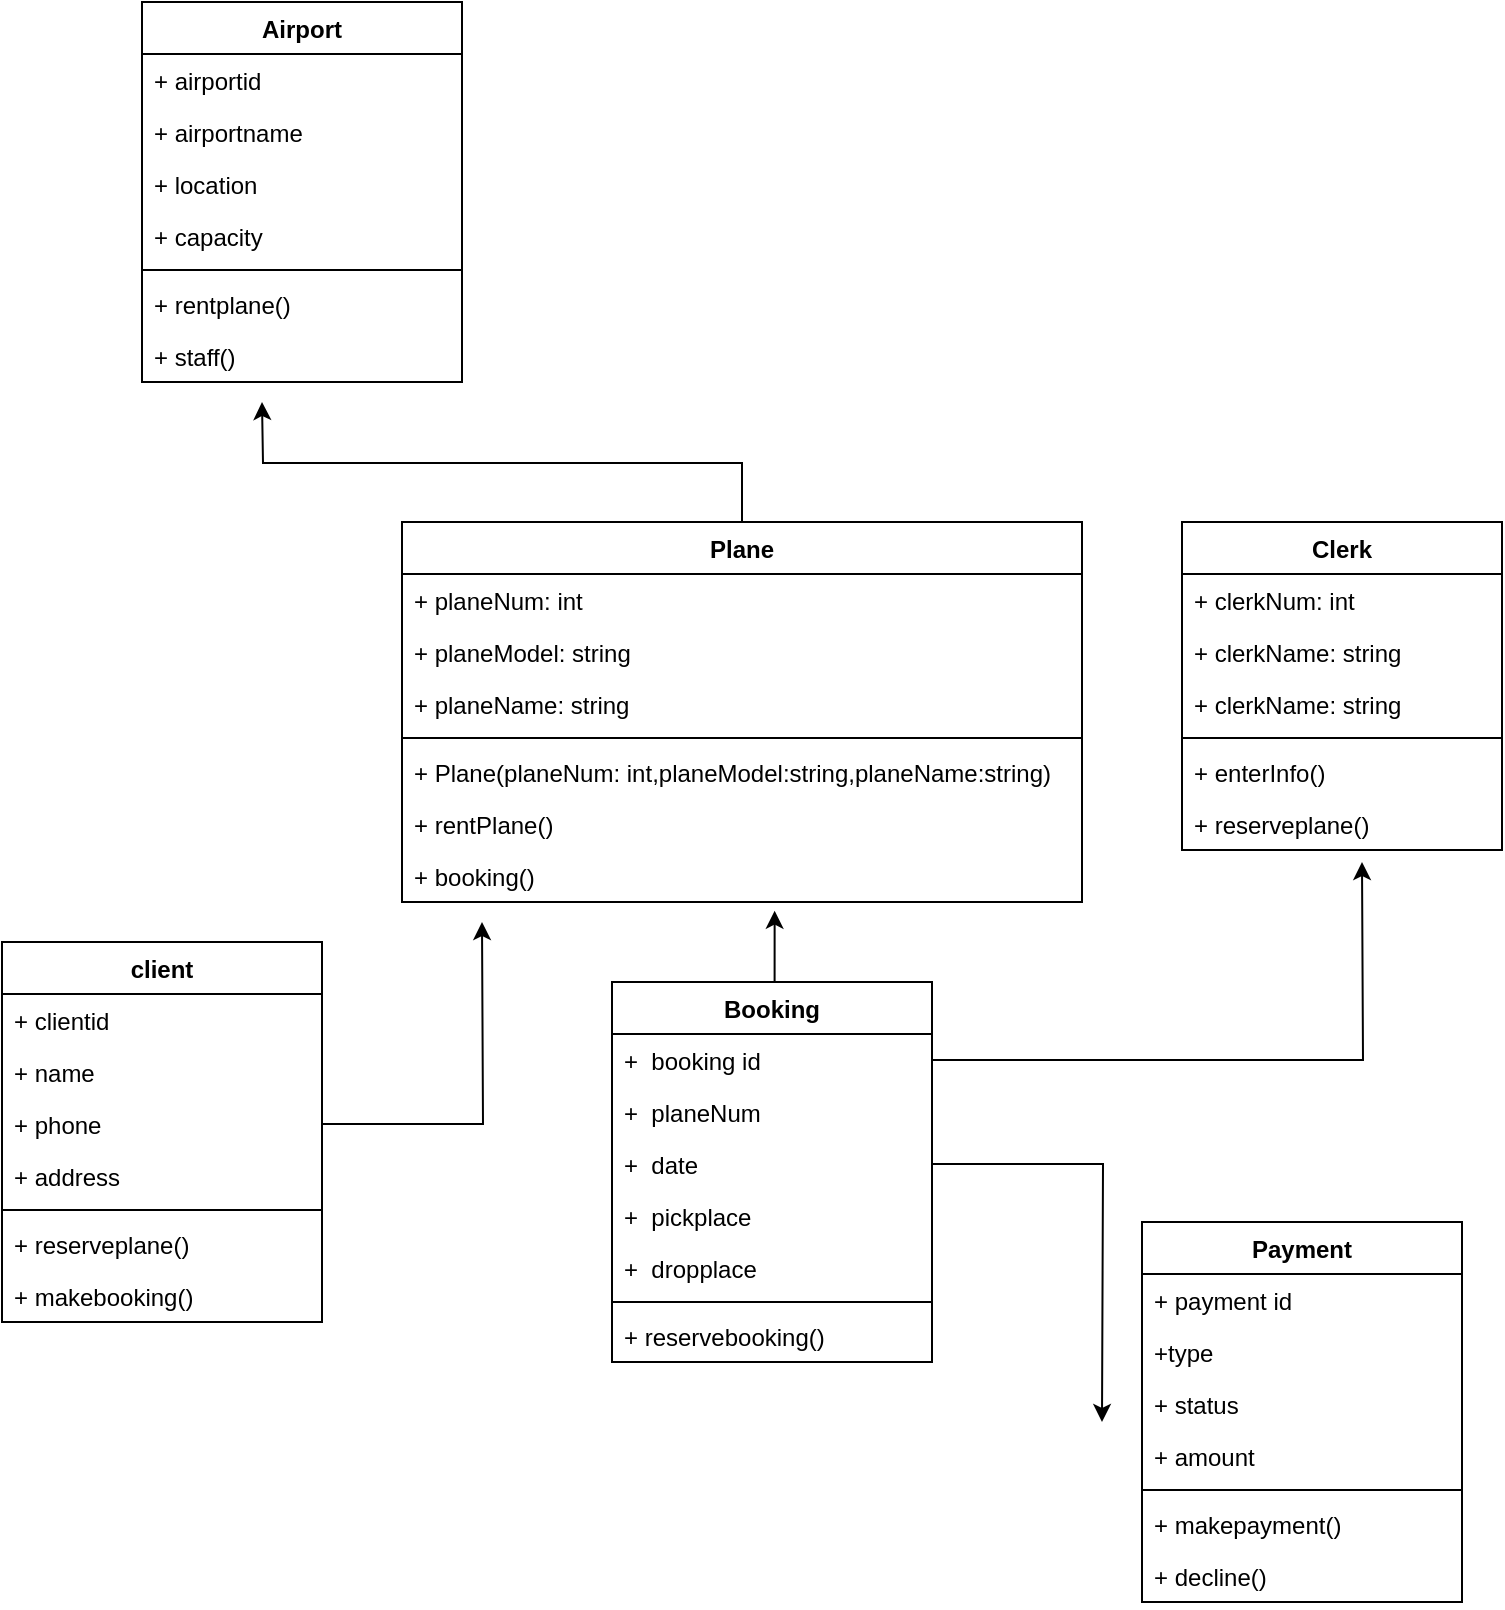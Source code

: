 <mxfile version="20.0.1" type="device"><diagram name="Page-1" id="c4acf3e9-155e-7222-9cf6-157b1a14988f"><mxGraphModel dx="679" dy="1045" grid="1" gridSize="10" guides="1" tooltips="1" connect="1" arrows="1" fold="1" page="1" pageScale="1" pageWidth="850" pageHeight="1100" background="none" math="0" shadow="0"><root><mxCell id="0"/><mxCell id="1" parent="0"/><mxCell id="_ePGCmJLzT0G2A_kLVQf-80" style="edgeStyle=orthogonalEdgeStyle;rounded=0;orthogonalLoop=1;jettySize=auto;html=1;exitX=0.5;exitY=0;exitDx=0;exitDy=0;" edge="1" parent="1" source="_ePGCmJLzT0G2A_kLVQf-31"><mxGeometry relative="1" as="geometry"><mxPoint x="170" y="250" as="targetPoint"/></mxGeometry></mxCell><mxCell id="_ePGCmJLzT0G2A_kLVQf-31" value="Plane" style="swimlane;fontStyle=1;align=center;verticalAlign=top;childLayout=stackLayout;horizontal=1;startSize=26;horizontalStack=0;resizeParent=1;resizeParentMax=0;resizeLast=0;collapsible=1;marginBottom=0;" vertex="1" parent="1"><mxGeometry x="240" y="310" width="340" height="190" as="geometry"/></mxCell><mxCell id="_ePGCmJLzT0G2A_kLVQf-32" value="+ planeNum: int" style="text;strokeColor=none;fillColor=none;align=left;verticalAlign=top;spacingLeft=4;spacingRight=4;overflow=hidden;rotatable=0;points=[[0,0.5],[1,0.5]];portConstraint=eastwest;" vertex="1" parent="_ePGCmJLzT0G2A_kLVQf-31"><mxGeometry y="26" width="340" height="26" as="geometry"/></mxCell><mxCell id="_ePGCmJLzT0G2A_kLVQf-35" value="+ planeModel: string" style="text;strokeColor=none;fillColor=none;align=left;verticalAlign=top;spacingLeft=4;spacingRight=4;overflow=hidden;rotatable=0;points=[[0,0.5],[1,0.5]];portConstraint=eastwest;" vertex="1" parent="_ePGCmJLzT0G2A_kLVQf-31"><mxGeometry y="52" width="340" height="26" as="geometry"/></mxCell><mxCell id="_ePGCmJLzT0G2A_kLVQf-36" value="+ planeName: string" style="text;strokeColor=none;fillColor=none;align=left;verticalAlign=top;spacingLeft=4;spacingRight=4;overflow=hidden;rotatable=0;points=[[0,0.5],[1,0.5]];portConstraint=eastwest;" vertex="1" parent="_ePGCmJLzT0G2A_kLVQf-31"><mxGeometry y="78" width="340" height="26" as="geometry"/></mxCell><mxCell id="_ePGCmJLzT0G2A_kLVQf-33" value="" style="line;strokeWidth=1;fillColor=none;align=left;verticalAlign=middle;spacingTop=-1;spacingLeft=3;spacingRight=3;rotatable=0;labelPosition=right;points=[];portConstraint=eastwest;" vertex="1" parent="_ePGCmJLzT0G2A_kLVQf-31"><mxGeometry y="104" width="340" height="8" as="geometry"/></mxCell><mxCell id="_ePGCmJLzT0G2A_kLVQf-34" value="+ Plane(planeNum: int,planeModel:string,planeName:string)" style="text;strokeColor=none;fillColor=none;align=left;verticalAlign=top;spacingLeft=4;spacingRight=4;overflow=hidden;rotatable=0;points=[[0,0.5],[1,0.5]];portConstraint=eastwest;" vertex="1" parent="_ePGCmJLzT0G2A_kLVQf-31"><mxGeometry y="112" width="340" height="26" as="geometry"/></mxCell><mxCell id="_ePGCmJLzT0G2A_kLVQf-37" value="+ rentPlane()" style="text;strokeColor=none;fillColor=none;align=left;verticalAlign=top;spacingLeft=4;spacingRight=4;overflow=hidden;rotatable=0;points=[[0,0.5],[1,0.5]];portConstraint=eastwest;" vertex="1" parent="_ePGCmJLzT0G2A_kLVQf-31"><mxGeometry y="138" width="340" height="26" as="geometry"/></mxCell><mxCell id="_ePGCmJLzT0G2A_kLVQf-44" value="+ booking()" style="text;strokeColor=none;fillColor=none;align=left;verticalAlign=top;spacingLeft=4;spacingRight=4;overflow=hidden;rotatable=0;points=[[0,0.5],[1,0.5]];portConstraint=eastwest;" vertex="1" parent="_ePGCmJLzT0G2A_kLVQf-31"><mxGeometry y="164" width="340" height="26" as="geometry"/></mxCell><mxCell id="_ePGCmJLzT0G2A_kLVQf-38" value="Clerk" style="swimlane;fontStyle=1;align=center;verticalAlign=top;childLayout=stackLayout;horizontal=1;startSize=26;horizontalStack=0;resizeParent=1;resizeParentMax=0;resizeLast=0;collapsible=1;marginBottom=0;" vertex="1" parent="1"><mxGeometry x="630" y="310" width="160" height="164" as="geometry"/></mxCell><mxCell id="_ePGCmJLzT0G2A_kLVQf-39" value="+ clerkNum: int" style="text;strokeColor=none;fillColor=none;align=left;verticalAlign=top;spacingLeft=4;spacingRight=4;overflow=hidden;rotatable=0;points=[[0,0.5],[1,0.5]];portConstraint=eastwest;" vertex="1" parent="_ePGCmJLzT0G2A_kLVQf-38"><mxGeometry y="26" width="160" height="26" as="geometry"/></mxCell><mxCell id="_ePGCmJLzT0G2A_kLVQf-42" value="+ clerkName: string" style="text;strokeColor=none;fillColor=none;align=left;verticalAlign=top;spacingLeft=4;spacingRight=4;overflow=hidden;rotatable=0;points=[[0,0.5],[1,0.5]];portConstraint=eastwest;" vertex="1" parent="_ePGCmJLzT0G2A_kLVQf-38"><mxGeometry y="52" width="160" height="26" as="geometry"/></mxCell><mxCell id="_ePGCmJLzT0G2A_kLVQf-43" value="+ clerkName: string" style="text;strokeColor=none;fillColor=none;align=left;verticalAlign=top;spacingLeft=4;spacingRight=4;overflow=hidden;rotatable=0;points=[[0,0.5],[1,0.5]];portConstraint=eastwest;" vertex="1" parent="_ePGCmJLzT0G2A_kLVQf-38"><mxGeometry y="78" width="160" height="26" as="geometry"/></mxCell><mxCell id="_ePGCmJLzT0G2A_kLVQf-40" value="" style="line;strokeWidth=1;fillColor=none;align=left;verticalAlign=middle;spacingTop=-1;spacingLeft=3;spacingRight=3;rotatable=0;labelPosition=right;points=[];portConstraint=eastwest;" vertex="1" parent="_ePGCmJLzT0G2A_kLVQf-38"><mxGeometry y="104" width="160" height="8" as="geometry"/></mxCell><mxCell id="_ePGCmJLzT0G2A_kLVQf-41" value="+ enterInfo()" style="text;strokeColor=none;fillColor=none;align=left;verticalAlign=top;spacingLeft=4;spacingRight=4;overflow=hidden;rotatable=0;points=[[0,0.5],[1,0.5]];portConstraint=eastwest;" vertex="1" parent="_ePGCmJLzT0G2A_kLVQf-38"><mxGeometry y="112" width="160" height="26" as="geometry"/></mxCell><mxCell id="_ePGCmJLzT0G2A_kLVQf-45" value="+ reserveplane()" style="text;strokeColor=none;fillColor=none;align=left;verticalAlign=top;spacingLeft=4;spacingRight=4;overflow=hidden;rotatable=0;points=[[0,0.5],[1,0.5]];portConstraint=eastwest;" vertex="1" parent="_ePGCmJLzT0G2A_kLVQf-38"><mxGeometry y="138" width="160" height="26" as="geometry"/></mxCell><mxCell id="_ePGCmJLzT0G2A_kLVQf-82" style="edgeStyle=orthogonalEdgeStyle;rounded=0;orthogonalLoop=1;jettySize=auto;html=1;exitX=0.5;exitY=0;exitDx=0;exitDy=0;entryX=0.548;entryY=1.167;entryDx=0;entryDy=0;entryPerimeter=0;" edge="1" parent="1" source="_ePGCmJLzT0G2A_kLVQf-47" target="_ePGCmJLzT0G2A_kLVQf-44"><mxGeometry relative="1" as="geometry"><mxPoint x="425" y="520" as="targetPoint"/></mxGeometry></mxCell><mxCell id="_ePGCmJLzT0G2A_kLVQf-47" value="Booking" style="swimlane;fontStyle=1;align=center;verticalAlign=top;childLayout=stackLayout;horizontal=1;startSize=26;horizontalStack=0;resizeParent=1;resizeParentMax=0;resizeLast=0;collapsible=1;marginBottom=0;" vertex="1" parent="1"><mxGeometry x="345" y="540" width="160" height="190" as="geometry"/></mxCell><mxCell id="_ePGCmJLzT0G2A_kLVQf-48" value="+  booking id" style="text;strokeColor=none;fillColor=none;align=left;verticalAlign=top;spacingLeft=4;spacingRight=4;overflow=hidden;rotatable=0;points=[[0,0.5],[1,0.5]];portConstraint=eastwest;" vertex="1" parent="_ePGCmJLzT0G2A_kLVQf-47"><mxGeometry y="26" width="160" height="26" as="geometry"/></mxCell><mxCell id="_ePGCmJLzT0G2A_kLVQf-51" value="+  planeNum" style="text;strokeColor=none;fillColor=none;align=left;verticalAlign=top;spacingLeft=4;spacingRight=4;overflow=hidden;rotatable=0;points=[[0,0.5],[1,0.5]];portConstraint=eastwest;" vertex="1" parent="_ePGCmJLzT0G2A_kLVQf-47"><mxGeometry y="52" width="160" height="26" as="geometry"/></mxCell><mxCell id="_ePGCmJLzT0G2A_kLVQf-52" value="+  date" style="text;strokeColor=none;fillColor=none;align=left;verticalAlign=top;spacingLeft=4;spacingRight=4;overflow=hidden;rotatable=0;points=[[0,0.5],[1,0.5]];portConstraint=eastwest;" vertex="1" parent="_ePGCmJLzT0G2A_kLVQf-47"><mxGeometry y="78" width="160" height="26" as="geometry"/></mxCell><mxCell id="_ePGCmJLzT0G2A_kLVQf-53" value="+  pickplace" style="text;strokeColor=none;fillColor=none;align=left;verticalAlign=top;spacingLeft=4;spacingRight=4;overflow=hidden;rotatable=0;points=[[0,0.5],[1,0.5]];portConstraint=eastwest;" vertex="1" parent="_ePGCmJLzT0G2A_kLVQf-47"><mxGeometry y="104" width="160" height="26" as="geometry"/></mxCell><mxCell id="_ePGCmJLzT0G2A_kLVQf-54" value="+  dropplace" style="text;strokeColor=none;fillColor=none;align=left;verticalAlign=top;spacingLeft=4;spacingRight=4;overflow=hidden;rotatable=0;points=[[0,0.5],[1,0.5]];portConstraint=eastwest;" vertex="1" parent="_ePGCmJLzT0G2A_kLVQf-47"><mxGeometry y="130" width="160" height="26" as="geometry"/></mxCell><mxCell id="_ePGCmJLzT0G2A_kLVQf-49" value="" style="line;strokeWidth=1;fillColor=none;align=left;verticalAlign=middle;spacingTop=-1;spacingLeft=3;spacingRight=3;rotatable=0;labelPosition=right;points=[];portConstraint=eastwest;" vertex="1" parent="_ePGCmJLzT0G2A_kLVQf-47"><mxGeometry y="156" width="160" height="8" as="geometry"/></mxCell><mxCell id="_ePGCmJLzT0G2A_kLVQf-50" value="+ reservebooking()" style="text;strokeColor=none;fillColor=none;align=left;verticalAlign=top;spacingLeft=4;spacingRight=4;overflow=hidden;rotatable=0;points=[[0,0.5],[1,0.5]];portConstraint=eastwest;" vertex="1" parent="_ePGCmJLzT0G2A_kLVQf-47"><mxGeometry y="164" width="160" height="26" as="geometry"/></mxCell><mxCell id="_ePGCmJLzT0G2A_kLVQf-55" value="client" style="swimlane;fontStyle=1;align=center;verticalAlign=top;childLayout=stackLayout;horizontal=1;startSize=26;horizontalStack=0;resizeParent=1;resizeParentMax=0;resizeLast=0;collapsible=1;marginBottom=0;" vertex="1" parent="1"><mxGeometry x="40" y="520" width="160" height="190" as="geometry"/></mxCell><mxCell id="_ePGCmJLzT0G2A_kLVQf-56" value="+ clientid" style="text;strokeColor=none;fillColor=none;align=left;verticalAlign=top;spacingLeft=4;spacingRight=4;overflow=hidden;rotatable=0;points=[[0,0.5],[1,0.5]];portConstraint=eastwest;" vertex="1" parent="_ePGCmJLzT0G2A_kLVQf-55"><mxGeometry y="26" width="160" height="26" as="geometry"/></mxCell><mxCell id="_ePGCmJLzT0G2A_kLVQf-59" value="+ name" style="text;strokeColor=none;fillColor=none;align=left;verticalAlign=top;spacingLeft=4;spacingRight=4;overflow=hidden;rotatable=0;points=[[0,0.5],[1,0.5]];portConstraint=eastwest;" vertex="1" parent="_ePGCmJLzT0G2A_kLVQf-55"><mxGeometry y="52" width="160" height="26" as="geometry"/></mxCell><mxCell id="_ePGCmJLzT0G2A_kLVQf-60" value="+ phone" style="text;strokeColor=none;fillColor=none;align=left;verticalAlign=top;spacingLeft=4;spacingRight=4;overflow=hidden;rotatable=0;points=[[0,0.5],[1,0.5]];portConstraint=eastwest;" vertex="1" parent="_ePGCmJLzT0G2A_kLVQf-55"><mxGeometry y="78" width="160" height="26" as="geometry"/></mxCell><mxCell id="_ePGCmJLzT0G2A_kLVQf-61" value="+ address" style="text;strokeColor=none;fillColor=none;align=left;verticalAlign=top;spacingLeft=4;spacingRight=4;overflow=hidden;rotatable=0;points=[[0,0.5],[1,0.5]];portConstraint=eastwest;" vertex="1" parent="_ePGCmJLzT0G2A_kLVQf-55"><mxGeometry y="104" width="160" height="26" as="geometry"/></mxCell><mxCell id="_ePGCmJLzT0G2A_kLVQf-57" value="" style="line;strokeWidth=1;fillColor=none;align=left;verticalAlign=middle;spacingTop=-1;spacingLeft=3;spacingRight=3;rotatable=0;labelPosition=right;points=[];portConstraint=eastwest;" vertex="1" parent="_ePGCmJLzT0G2A_kLVQf-55"><mxGeometry y="130" width="160" height="8" as="geometry"/></mxCell><mxCell id="_ePGCmJLzT0G2A_kLVQf-58" value="+ reserveplane()" style="text;strokeColor=none;fillColor=none;align=left;verticalAlign=top;spacingLeft=4;spacingRight=4;overflow=hidden;rotatable=0;points=[[0,0.5],[1,0.5]];portConstraint=eastwest;" vertex="1" parent="_ePGCmJLzT0G2A_kLVQf-55"><mxGeometry y="138" width="160" height="26" as="geometry"/></mxCell><mxCell id="_ePGCmJLzT0G2A_kLVQf-62" value="+ makebooking()" style="text;strokeColor=none;fillColor=none;align=left;verticalAlign=top;spacingLeft=4;spacingRight=4;overflow=hidden;rotatable=0;points=[[0,0.5],[1,0.5]];portConstraint=eastwest;" vertex="1" parent="_ePGCmJLzT0G2A_kLVQf-55"><mxGeometry y="164" width="160" height="26" as="geometry"/></mxCell><mxCell id="_ePGCmJLzT0G2A_kLVQf-63" value="Payment" style="swimlane;fontStyle=1;align=center;verticalAlign=top;childLayout=stackLayout;horizontal=1;startSize=26;horizontalStack=0;resizeParent=1;resizeParentMax=0;resizeLast=0;collapsible=1;marginBottom=0;" vertex="1" parent="1"><mxGeometry x="610" y="660" width="160" height="190" as="geometry"/></mxCell><mxCell id="_ePGCmJLzT0G2A_kLVQf-64" value="+ payment id" style="text;strokeColor=none;fillColor=none;align=left;verticalAlign=top;spacingLeft=4;spacingRight=4;overflow=hidden;rotatable=0;points=[[0,0.5],[1,0.5]];portConstraint=eastwest;" vertex="1" parent="_ePGCmJLzT0G2A_kLVQf-63"><mxGeometry y="26" width="160" height="26" as="geometry"/></mxCell><mxCell id="_ePGCmJLzT0G2A_kLVQf-67" value="+type" style="text;strokeColor=none;fillColor=none;align=left;verticalAlign=top;spacingLeft=4;spacingRight=4;overflow=hidden;rotatable=0;points=[[0,0.5],[1,0.5]];portConstraint=eastwest;" vertex="1" parent="_ePGCmJLzT0G2A_kLVQf-63"><mxGeometry y="52" width="160" height="26" as="geometry"/></mxCell><mxCell id="_ePGCmJLzT0G2A_kLVQf-68" value="+ status" style="text;strokeColor=none;fillColor=none;align=left;verticalAlign=top;spacingLeft=4;spacingRight=4;overflow=hidden;rotatable=0;points=[[0,0.5],[1,0.5]];portConstraint=eastwest;" vertex="1" parent="_ePGCmJLzT0G2A_kLVQf-63"><mxGeometry y="78" width="160" height="26" as="geometry"/></mxCell><mxCell id="_ePGCmJLzT0G2A_kLVQf-69" value="+ amount" style="text;strokeColor=none;fillColor=none;align=left;verticalAlign=top;spacingLeft=4;spacingRight=4;overflow=hidden;rotatable=0;points=[[0,0.5],[1,0.5]];portConstraint=eastwest;" vertex="1" parent="_ePGCmJLzT0G2A_kLVQf-63"><mxGeometry y="104" width="160" height="26" as="geometry"/></mxCell><mxCell id="_ePGCmJLzT0G2A_kLVQf-65" value="" style="line;strokeWidth=1;fillColor=none;align=left;verticalAlign=middle;spacingTop=-1;spacingLeft=3;spacingRight=3;rotatable=0;labelPosition=right;points=[];portConstraint=eastwest;" vertex="1" parent="_ePGCmJLzT0G2A_kLVQf-63"><mxGeometry y="130" width="160" height="8" as="geometry"/></mxCell><mxCell id="_ePGCmJLzT0G2A_kLVQf-66" value="+ makepayment()" style="text;strokeColor=none;fillColor=none;align=left;verticalAlign=top;spacingLeft=4;spacingRight=4;overflow=hidden;rotatable=0;points=[[0,0.5],[1,0.5]];portConstraint=eastwest;" vertex="1" parent="_ePGCmJLzT0G2A_kLVQf-63"><mxGeometry y="138" width="160" height="26" as="geometry"/></mxCell><mxCell id="_ePGCmJLzT0G2A_kLVQf-70" value="+ decline()" style="text;strokeColor=none;fillColor=none;align=left;verticalAlign=top;spacingLeft=4;spacingRight=4;overflow=hidden;rotatable=0;points=[[0,0.5],[1,0.5]];portConstraint=eastwest;" vertex="1" parent="_ePGCmJLzT0G2A_kLVQf-63"><mxGeometry y="164" width="160" height="26" as="geometry"/></mxCell><mxCell id="_ePGCmJLzT0G2A_kLVQf-71" value="Airport" style="swimlane;fontStyle=1;align=center;verticalAlign=top;childLayout=stackLayout;horizontal=1;startSize=26;horizontalStack=0;resizeParent=1;resizeParentMax=0;resizeLast=0;collapsible=1;marginBottom=0;" vertex="1" parent="1"><mxGeometry x="110" y="50" width="160" height="190" as="geometry"/></mxCell><mxCell id="_ePGCmJLzT0G2A_kLVQf-72" value="+ airportid" style="text;strokeColor=none;fillColor=none;align=left;verticalAlign=top;spacingLeft=4;spacingRight=4;overflow=hidden;rotatable=0;points=[[0,0.5],[1,0.5]];portConstraint=eastwest;" vertex="1" parent="_ePGCmJLzT0G2A_kLVQf-71"><mxGeometry y="26" width="160" height="26" as="geometry"/></mxCell><mxCell id="_ePGCmJLzT0G2A_kLVQf-76" value="+ airportname" style="text;strokeColor=none;fillColor=none;align=left;verticalAlign=top;spacingLeft=4;spacingRight=4;overflow=hidden;rotatable=0;points=[[0,0.5],[1,0.5]];portConstraint=eastwest;" vertex="1" parent="_ePGCmJLzT0G2A_kLVQf-71"><mxGeometry y="52" width="160" height="26" as="geometry"/></mxCell><mxCell id="_ePGCmJLzT0G2A_kLVQf-77" value="+ location" style="text;strokeColor=none;fillColor=none;align=left;verticalAlign=top;spacingLeft=4;spacingRight=4;overflow=hidden;rotatable=0;points=[[0,0.5],[1,0.5]];portConstraint=eastwest;" vertex="1" parent="_ePGCmJLzT0G2A_kLVQf-71"><mxGeometry y="78" width="160" height="26" as="geometry"/></mxCell><mxCell id="_ePGCmJLzT0G2A_kLVQf-78" value="+ capacity" style="text;strokeColor=none;fillColor=none;align=left;verticalAlign=top;spacingLeft=4;spacingRight=4;overflow=hidden;rotatable=0;points=[[0,0.5],[1,0.5]];portConstraint=eastwest;" vertex="1" parent="_ePGCmJLzT0G2A_kLVQf-71"><mxGeometry y="104" width="160" height="26" as="geometry"/></mxCell><mxCell id="_ePGCmJLzT0G2A_kLVQf-73" value="" style="line;strokeWidth=1;fillColor=none;align=left;verticalAlign=middle;spacingTop=-1;spacingLeft=3;spacingRight=3;rotatable=0;labelPosition=right;points=[];portConstraint=eastwest;" vertex="1" parent="_ePGCmJLzT0G2A_kLVQf-71"><mxGeometry y="130" width="160" height="8" as="geometry"/></mxCell><mxCell id="_ePGCmJLzT0G2A_kLVQf-74" value="+ rentplane()" style="text;strokeColor=none;fillColor=none;align=left;verticalAlign=top;spacingLeft=4;spacingRight=4;overflow=hidden;rotatable=0;points=[[0,0.5],[1,0.5]];portConstraint=eastwest;" vertex="1" parent="_ePGCmJLzT0G2A_kLVQf-71"><mxGeometry y="138" width="160" height="26" as="geometry"/></mxCell><mxCell id="_ePGCmJLzT0G2A_kLVQf-79" value="+ staff()" style="text;strokeColor=none;fillColor=none;align=left;verticalAlign=top;spacingLeft=4;spacingRight=4;overflow=hidden;rotatable=0;points=[[0,0.5],[1,0.5]];portConstraint=eastwest;" vertex="1" parent="_ePGCmJLzT0G2A_kLVQf-71"><mxGeometry y="164" width="160" height="26" as="geometry"/></mxCell><mxCell id="_ePGCmJLzT0G2A_kLVQf-85" style="edgeStyle=orthogonalEdgeStyle;rounded=0;orthogonalLoop=1;jettySize=auto;html=1;exitX=1;exitY=0.5;exitDx=0;exitDy=0;" edge="1" parent="1" source="_ePGCmJLzT0G2A_kLVQf-60"><mxGeometry relative="1" as="geometry"><mxPoint x="280" y="510" as="targetPoint"/></mxGeometry></mxCell><mxCell id="_ePGCmJLzT0G2A_kLVQf-86" style="edgeStyle=orthogonalEdgeStyle;rounded=0;orthogonalLoop=1;jettySize=auto;html=1;exitX=1;exitY=0.5;exitDx=0;exitDy=0;" edge="1" parent="1" source="_ePGCmJLzT0G2A_kLVQf-52"><mxGeometry relative="1" as="geometry"><mxPoint x="590" y="760" as="targetPoint"/></mxGeometry></mxCell><mxCell id="_ePGCmJLzT0G2A_kLVQf-87" style="edgeStyle=orthogonalEdgeStyle;rounded=0;orthogonalLoop=1;jettySize=auto;html=1;exitX=1;exitY=0.5;exitDx=0;exitDy=0;" edge="1" parent="1" source="_ePGCmJLzT0G2A_kLVQf-48"><mxGeometry relative="1" as="geometry"><mxPoint x="720" y="480" as="targetPoint"/></mxGeometry></mxCell></root></mxGraphModel></diagram></mxfile>